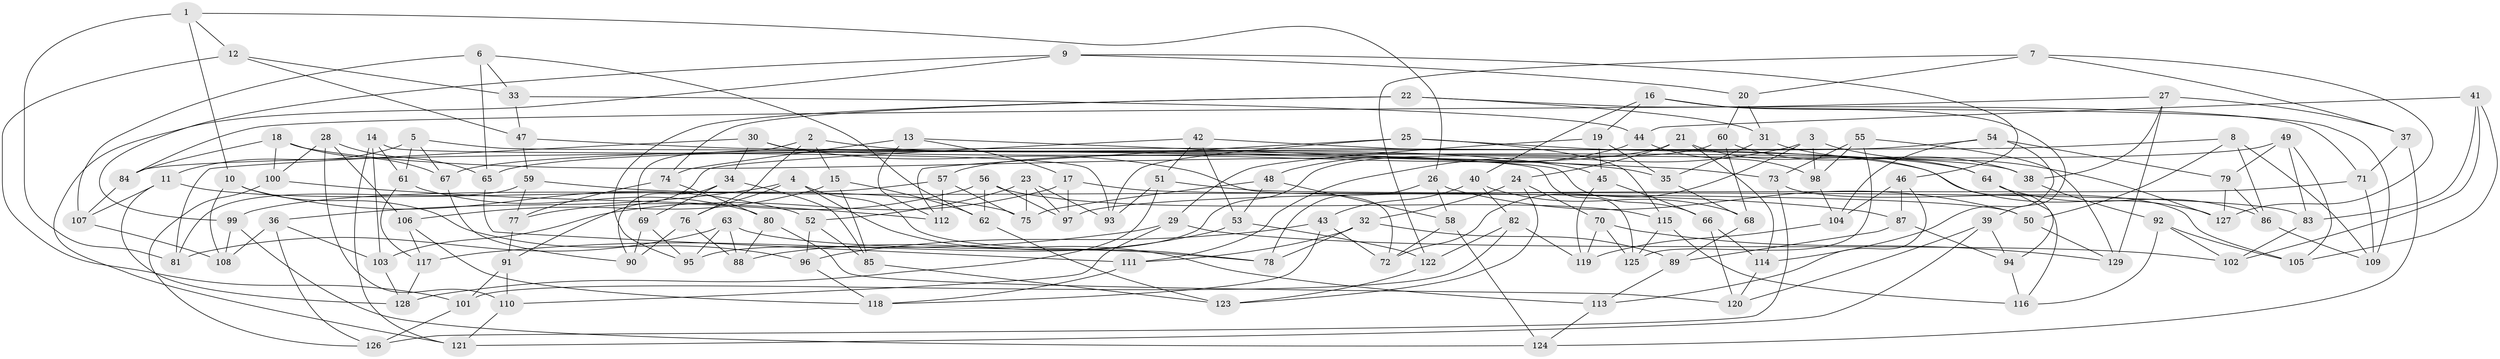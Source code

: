 // coarse degree distribution, {7: 0.03125, 12: 0.015625, 10: 0.0625, 4: 0.46875, 8: 0.078125, 6: 0.171875, 5: 0.078125, 13: 0.015625, 14: 0.015625, 11: 0.015625, 3: 0.046875}
// Generated by graph-tools (version 1.1) at 2025/20/03/04/25 18:20:28]
// undirected, 129 vertices, 258 edges
graph export_dot {
graph [start="1"]
  node [color=gray90,style=filled];
  1;
  2;
  3;
  4;
  5;
  6;
  7;
  8;
  9;
  10;
  11;
  12;
  13;
  14;
  15;
  16;
  17;
  18;
  19;
  20;
  21;
  22;
  23;
  24;
  25;
  26;
  27;
  28;
  29;
  30;
  31;
  32;
  33;
  34;
  35;
  36;
  37;
  38;
  39;
  40;
  41;
  42;
  43;
  44;
  45;
  46;
  47;
  48;
  49;
  50;
  51;
  52;
  53;
  54;
  55;
  56;
  57;
  58;
  59;
  60;
  61;
  62;
  63;
  64;
  65;
  66;
  67;
  68;
  69;
  70;
  71;
  72;
  73;
  74;
  75;
  76;
  77;
  78;
  79;
  80;
  81;
  82;
  83;
  84;
  85;
  86;
  87;
  88;
  89;
  90;
  91;
  92;
  93;
  94;
  95;
  96;
  97;
  98;
  99;
  100;
  101;
  102;
  103;
  104;
  105;
  106;
  107;
  108;
  109;
  110;
  111;
  112;
  113;
  114;
  115;
  116;
  117;
  118;
  119;
  120;
  121;
  122;
  123;
  124;
  125;
  126;
  127;
  128;
  129;
  1 -- 12;
  1 -- 26;
  1 -- 81;
  1 -- 10;
  2 -- 76;
  2 -- 15;
  2 -- 45;
  2 -- 69;
  3 -- 72;
  3 -- 111;
  3 -- 98;
  3 -- 127;
  4 -- 36;
  4 -- 78;
  4 -- 113;
  4 -- 76;
  5 -- 67;
  5 -- 61;
  5 -- 125;
  5 -- 11;
  6 -- 107;
  6 -- 65;
  6 -- 33;
  6 -- 62;
  7 -- 122;
  7 -- 37;
  7 -- 127;
  7 -- 20;
  8 -- 50;
  8 -- 109;
  8 -- 84;
  8 -- 86;
  9 -- 121;
  9 -- 20;
  9 -- 99;
  9 -- 46;
  10 -- 96;
  10 -- 108;
  10 -- 52;
  11 -- 107;
  11 -- 75;
  11 -- 128;
  12 -- 33;
  12 -- 47;
  12 -- 101;
  13 -- 17;
  13 -- 73;
  13 -- 112;
  13 -- 74;
  14 -- 93;
  14 -- 103;
  14 -- 121;
  14 -- 61;
  15 -- 106;
  15 -- 62;
  15 -- 85;
  16 -- 39;
  16 -- 19;
  16 -- 40;
  16 -- 109;
  17 -- 103;
  17 -- 97;
  17 -- 50;
  18 -- 67;
  18 -- 35;
  18 -- 84;
  18 -- 100;
  19 -- 35;
  19 -- 45;
  19 -- 29;
  20 -- 31;
  20 -- 60;
  21 -- 116;
  21 -- 114;
  21 -- 24;
  21 -- 57;
  22 -- 95;
  22 -- 31;
  22 -- 71;
  22 -- 74;
  23 -- 52;
  23 -- 93;
  23 -- 75;
  23 -- 97;
  24 -- 32;
  24 -- 123;
  24 -- 70;
  25 -- 115;
  25 -- 64;
  25 -- 93;
  25 -- 112;
  26 -- 58;
  26 -- 78;
  26 -- 50;
  27 -- 84;
  27 -- 38;
  27 -- 129;
  27 -- 37;
  28 -- 106;
  28 -- 65;
  28 -- 110;
  28 -- 100;
  29 -- 102;
  29 -- 110;
  29 -- 117;
  30 -- 72;
  30 -- 81;
  30 -- 38;
  30 -- 34;
  31 -- 38;
  31 -- 35;
  32 -- 89;
  32 -- 111;
  32 -- 78;
  33 -- 47;
  33 -- 44;
  34 -- 90;
  34 -- 69;
  34 -- 85;
  35 -- 68;
  36 -- 108;
  36 -- 103;
  36 -- 126;
  37 -- 71;
  37 -- 124;
  38 -- 92;
  39 -- 94;
  39 -- 120;
  39 -- 121;
  40 -- 43;
  40 -- 68;
  40 -- 82;
  41 -- 105;
  41 -- 83;
  41 -- 102;
  41 -- 44;
  42 -- 51;
  42 -- 127;
  42 -- 91;
  42 -- 53;
  43 -- 72;
  43 -- 118;
  43 -- 96;
  44 -- 48;
  44 -- 98;
  45 -- 66;
  45 -- 119;
  46 -- 87;
  46 -- 113;
  46 -- 104;
  47 -- 66;
  47 -- 59;
  48 -- 53;
  48 -- 75;
  48 -- 58;
  49 -- 65;
  49 -- 83;
  49 -- 79;
  49 -- 105;
  50 -- 129;
  51 -- 83;
  51 -- 93;
  51 -- 128;
  52 -- 96;
  52 -- 85;
  53 -- 88;
  53 -- 122;
  54 -- 104;
  54 -- 79;
  54 -- 114;
  54 -- 67;
  55 -- 129;
  55 -- 98;
  55 -- 125;
  55 -- 73;
  56 -- 62;
  56 -- 77;
  56 -- 97;
  56 -- 115;
  57 -- 75;
  57 -- 99;
  57 -- 112;
  58 -- 124;
  58 -- 72;
  59 -- 77;
  59 -- 81;
  59 -- 87;
  60 -- 68;
  60 -- 95;
  60 -- 64;
  61 -- 80;
  61 -- 117;
  62 -- 123;
  63 -- 81;
  63 -- 88;
  63 -- 78;
  63 -- 95;
  64 -- 94;
  64 -- 86;
  65 -- 111;
  66 -- 120;
  66 -- 114;
  67 -- 90;
  68 -- 89;
  69 -- 95;
  69 -- 90;
  70 -- 119;
  70 -- 129;
  70 -- 125;
  71 -- 109;
  71 -- 97;
  73 -- 105;
  73 -- 126;
  74 -- 80;
  74 -- 77;
  76 -- 88;
  76 -- 90;
  77 -- 91;
  79 -- 127;
  79 -- 86;
  80 -- 120;
  80 -- 88;
  82 -- 119;
  82 -- 101;
  82 -- 122;
  83 -- 102;
  84 -- 107;
  85 -- 123;
  86 -- 109;
  87 -- 89;
  87 -- 94;
  89 -- 113;
  91 -- 110;
  91 -- 101;
  92 -- 116;
  92 -- 102;
  92 -- 105;
  94 -- 116;
  96 -- 118;
  98 -- 104;
  99 -- 108;
  99 -- 124;
  100 -- 126;
  100 -- 112;
  101 -- 126;
  103 -- 128;
  104 -- 119;
  106 -- 117;
  106 -- 118;
  107 -- 108;
  110 -- 121;
  111 -- 118;
  113 -- 124;
  114 -- 120;
  115 -- 116;
  115 -- 125;
  117 -- 128;
  122 -- 123;
}
